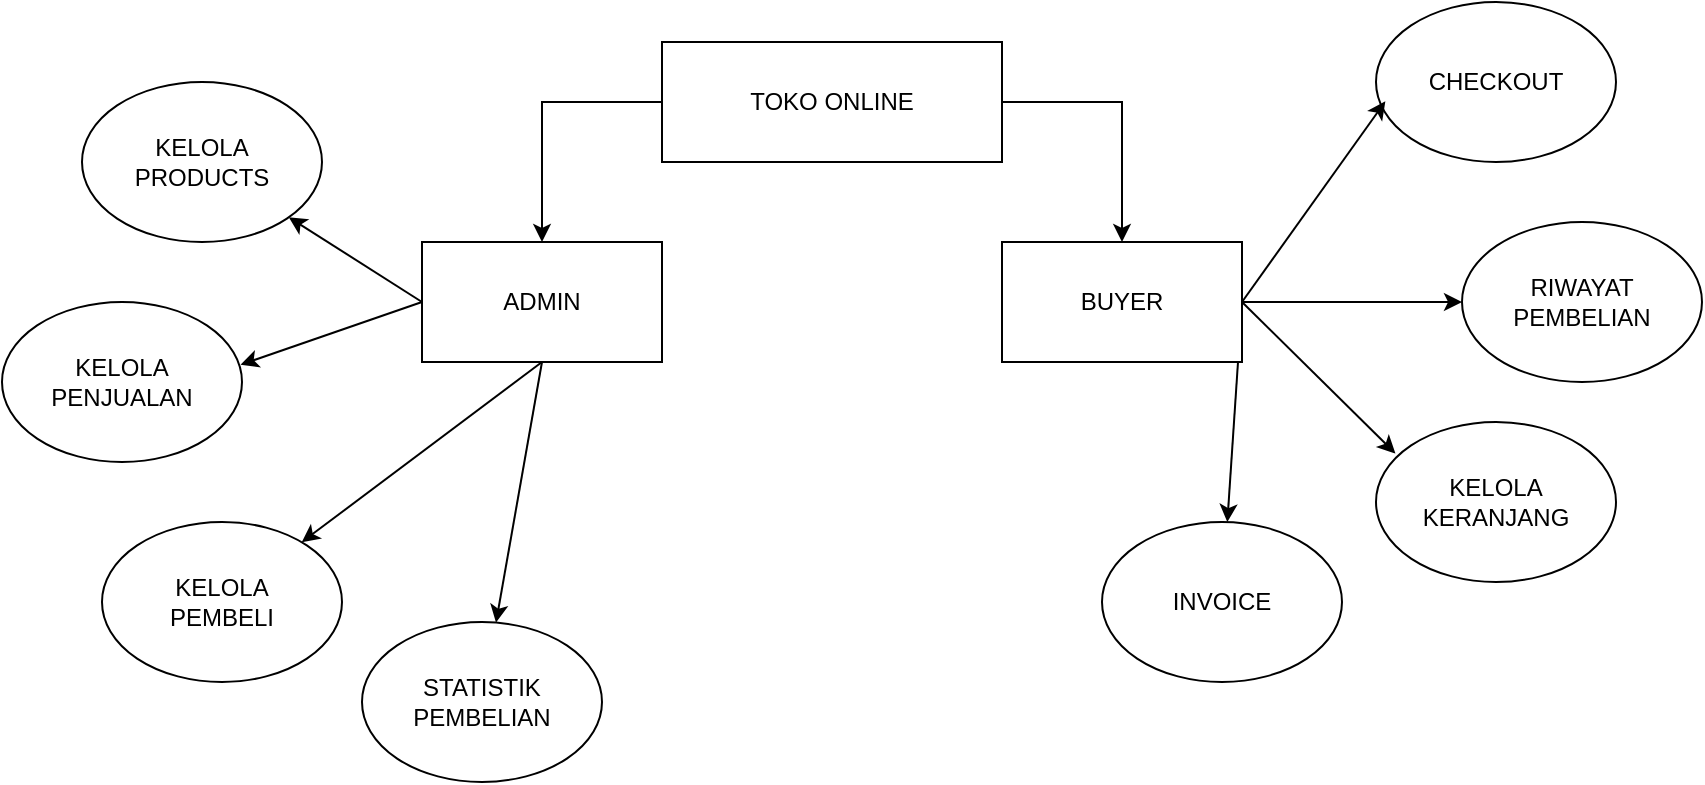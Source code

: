 <mxfile version="23.1.5" type="github">
  <diagram name="Halaman-1" id="7CkxprUw077I3R554JD9">
    <mxGraphModel dx="1323" dy="773" grid="1" gridSize="10" guides="1" tooltips="1" connect="1" arrows="1" fold="1" page="1" pageScale="1" pageWidth="827" pageHeight="1169" math="0" shadow="0">
      <root>
        <mxCell id="0" />
        <mxCell id="1" parent="0" />
        <mxCell id="nZsnUmTsCYqB3Gke3F3--5" style="edgeStyle=orthogonalEdgeStyle;rounded=0;orthogonalLoop=1;jettySize=auto;html=1;exitX=1;exitY=0.5;exitDx=0;exitDy=0;entryX=0.5;entryY=0;entryDx=0;entryDy=0;" edge="1" parent="1" source="nZsnUmTsCYqB3Gke3F3--1" target="nZsnUmTsCYqB3Gke3F3--3">
          <mxGeometry relative="1" as="geometry" />
        </mxCell>
        <mxCell id="nZsnUmTsCYqB3Gke3F3--6" style="edgeStyle=orthogonalEdgeStyle;rounded=0;orthogonalLoop=1;jettySize=auto;html=1;exitX=0;exitY=0.5;exitDx=0;exitDy=0;" edge="1" parent="1" source="nZsnUmTsCYqB3Gke3F3--1" target="nZsnUmTsCYqB3Gke3F3--2">
          <mxGeometry relative="1" as="geometry" />
        </mxCell>
        <mxCell id="nZsnUmTsCYqB3Gke3F3--1" value="TOKO ONLINE" style="rounded=0;whiteSpace=wrap;html=1;" vertex="1" parent="1">
          <mxGeometry x="350" y="50" width="170" height="60" as="geometry" />
        </mxCell>
        <mxCell id="nZsnUmTsCYqB3Gke3F3--11" style="rounded=0;orthogonalLoop=1;jettySize=auto;html=1;exitX=0;exitY=0.5;exitDx=0;exitDy=0;" edge="1" parent="1" source="nZsnUmTsCYqB3Gke3F3--2" target="nZsnUmTsCYqB3Gke3F3--7">
          <mxGeometry relative="1" as="geometry" />
        </mxCell>
        <mxCell id="nZsnUmTsCYqB3Gke3F3--13" style="rounded=0;orthogonalLoop=1;jettySize=auto;html=1;exitX=0.5;exitY=1;exitDx=0;exitDy=0;" edge="1" parent="1" source="nZsnUmTsCYqB3Gke3F3--2" target="nZsnUmTsCYqB3Gke3F3--9">
          <mxGeometry relative="1" as="geometry" />
        </mxCell>
        <mxCell id="nZsnUmTsCYqB3Gke3F3--14" style="rounded=0;orthogonalLoop=1;jettySize=auto;html=1;exitX=0.5;exitY=1;exitDx=0;exitDy=0;" edge="1" parent="1" source="nZsnUmTsCYqB3Gke3F3--2" target="nZsnUmTsCYqB3Gke3F3--10">
          <mxGeometry relative="1" as="geometry" />
        </mxCell>
        <mxCell id="nZsnUmTsCYqB3Gke3F3--2" value="ADMIN" style="rounded=0;whiteSpace=wrap;html=1;" vertex="1" parent="1">
          <mxGeometry x="230" y="150" width="120" height="60" as="geometry" />
        </mxCell>
        <mxCell id="nZsnUmTsCYqB3Gke3F3--20" style="rounded=0;orthogonalLoop=1;jettySize=auto;html=1;exitX=1;exitY=0.5;exitDx=0;exitDy=0;" edge="1" parent="1" source="nZsnUmTsCYqB3Gke3F3--3" target="nZsnUmTsCYqB3Gke3F3--16">
          <mxGeometry relative="1" as="geometry" />
        </mxCell>
        <mxCell id="nZsnUmTsCYqB3Gke3F3--22" style="rounded=0;orthogonalLoop=1;jettySize=auto;html=1;exitX=1;exitY=0.5;exitDx=0;exitDy=0;" edge="1" parent="1" source="nZsnUmTsCYqB3Gke3F3--3" target="nZsnUmTsCYqB3Gke3F3--18">
          <mxGeometry relative="1" as="geometry" />
        </mxCell>
        <mxCell id="nZsnUmTsCYqB3Gke3F3--3" value="BUYER" style="rounded=0;whiteSpace=wrap;html=1;" vertex="1" parent="1">
          <mxGeometry x="520" y="150" width="120" height="60" as="geometry" />
        </mxCell>
        <mxCell id="nZsnUmTsCYqB3Gke3F3--7" value="KELOLA &lt;br&gt;PRODUCTS" style="ellipse;whiteSpace=wrap;html=1;" vertex="1" parent="1">
          <mxGeometry x="60" y="70" width="120" height="80" as="geometry" />
        </mxCell>
        <mxCell id="nZsnUmTsCYqB3Gke3F3--8" value="KELOLA PENJUALAN" style="ellipse;whiteSpace=wrap;html=1;" vertex="1" parent="1">
          <mxGeometry x="20" y="180" width="120" height="80" as="geometry" />
        </mxCell>
        <mxCell id="nZsnUmTsCYqB3Gke3F3--9" value="KELOLA &lt;br&gt;PEMBELI" style="ellipse;whiteSpace=wrap;html=1;" vertex="1" parent="1">
          <mxGeometry x="70" y="290" width="120" height="80" as="geometry" />
        </mxCell>
        <mxCell id="nZsnUmTsCYqB3Gke3F3--10" value="STATISTIK&lt;br&gt;PEMBELIAN" style="ellipse;whiteSpace=wrap;html=1;" vertex="1" parent="1">
          <mxGeometry x="200" y="340" width="120" height="80" as="geometry" />
        </mxCell>
        <mxCell id="nZsnUmTsCYqB3Gke3F3--12" style="rounded=0;orthogonalLoop=1;jettySize=auto;html=1;exitX=0;exitY=0.5;exitDx=0;exitDy=0;entryX=0.994;entryY=0.392;entryDx=0;entryDy=0;entryPerimeter=0;" edge="1" parent="1" source="nZsnUmTsCYqB3Gke3F3--2" target="nZsnUmTsCYqB3Gke3F3--8">
          <mxGeometry relative="1" as="geometry" />
        </mxCell>
        <mxCell id="nZsnUmTsCYqB3Gke3F3--15" value="KELOLA KERANJANG" style="ellipse;whiteSpace=wrap;html=1;" vertex="1" parent="1">
          <mxGeometry x="707" y="240" width="120" height="80" as="geometry" />
        </mxCell>
        <mxCell id="nZsnUmTsCYqB3Gke3F3--16" value="RIWAYAT PEMBELIAN" style="ellipse;whiteSpace=wrap;html=1;" vertex="1" parent="1">
          <mxGeometry x="750" y="140" width="120" height="80" as="geometry" />
        </mxCell>
        <mxCell id="nZsnUmTsCYqB3Gke3F3--17" value="CHECKOUT" style="ellipse;whiteSpace=wrap;html=1;" vertex="1" parent="1">
          <mxGeometry x="707" y="30" width="120" height="80" as="geometry" />
        </mxCell>
        <mxCell id="nZsnUmTsCYqB3Gke3F3--18" value="INVOICE" style="ellipse;whiteSpace=wrap;html=1;" vertex="1" parent="1">
          <mxGeometry x="570" y="290" width="120" height="80" as="geometry" />
        </mxCell>
        <mxCell id="nZsnUmTsCYqB3Gke3F3--19" style="rounded=0;orthogonalLoop=1;jettySize=auto;html=1;exitX=1;exitY=0.5;exitDx=0;exitDy=0;entryX=0.039;entryY=0.621;entryDx=0;entryDy=0;entryPerimeter=0;" edge="1" parent="1" source="nZsnUmTsCYqB3Gke3F3--3" target="nZsnUmTsCYqB3Gke3F3--17">
          <mxGeometry relative="1" as="geometry" />
        </mxCell>
        <mxCell id="nZsnUmTsCYqB3Gke3F3--21" style="rounded=0;orthogonalLoop=1;jettySize=auto;html=1;exitX=1;exitY=0.5;exitDx=0;exitDy=0;entryX=0.081;entryY=0.197;entryDx=0;entryDy=0;entryPerimeter=0;" edge="1" parent="1" source="nZsnUmTsCYqB3Gke3F3--3" target="nZsnUmTsCYqB3Gke3F3--15">
          <mxGeometry relative="1" as="geometry" />
        </mxCell>
      </root>
    </mxGraphModel>
  </diagram>
</mxfile>
